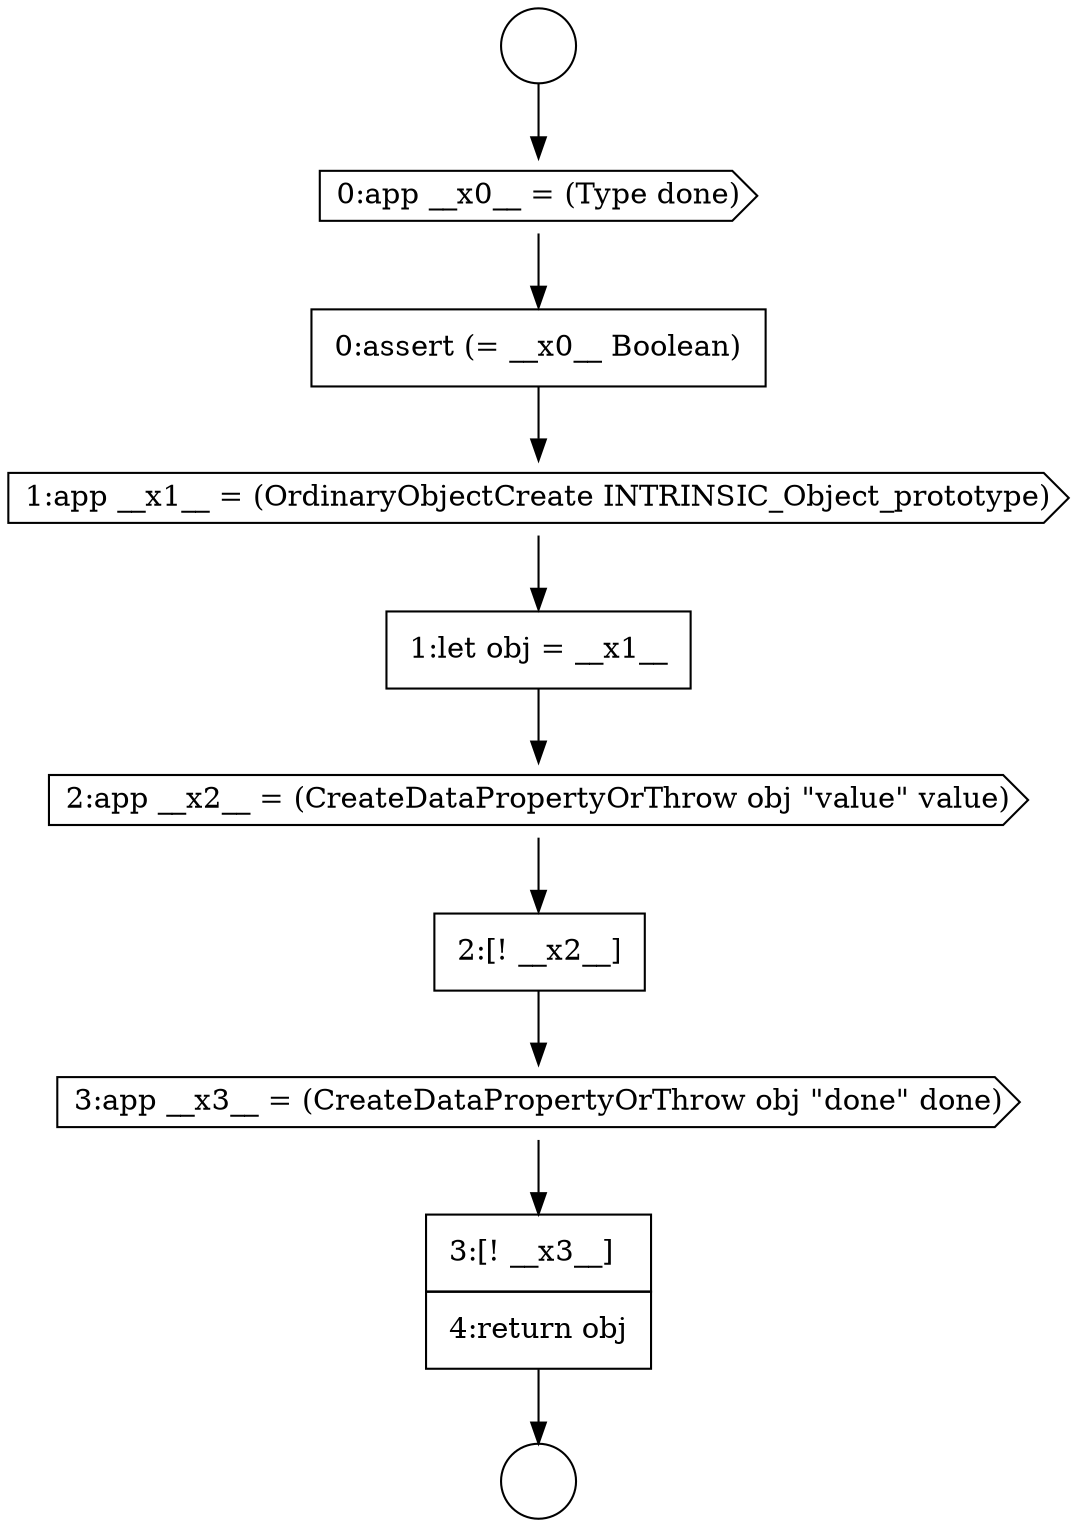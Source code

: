 digraph {
  node1507 [shape=none, margin=0, label=<<font color="black">
    <table border="0" cellborder="1" cellspacing="0" cellpadding="10">
      <tr><td align="left">1:let obj = __x1__</td></tr>
    </table>
  </font>> color="black" fillcolor="white" style=filled]
  node1511 [shape=none, margin=0, label=<<font color="black">
    <table border="0" cellborder="1" cellspacing="0" cellpadding="10">
      <tr><td align="left">3:[! __x3__]</td></tr>
      <tr><td align="left">4:return obj</td></tr>
    </table>
  </font>> color="black" fillcolor="white" style=filled]
  node1502 [shape=circle label=" " color="black" fillcolor="white" style=filled]
  node1510 [shape=cds, label=<<font color="black">3:app __x3__ = (CreateDataPropertyOrThrow obj &quot;done&quot; done)</font>> color="black" fillcolor="white" style=filled]
  node1503 [shape=circle label=" " color="black" fillcolor="white" style=filled]
  node1509 [shape=none, margin=0, label=<<font color="black">
    <table border="0" cellborder="1" cellspacing="0" cellpadding="10">
      <tr><td align="left">2:[! __x2__]</td></tr>
    </table>
  </font>> color="black" fillcolor="white" style=filled]
  node1508 [shape=cds, label=<<font color="black">2:app __x2__ = (CreateDataPropertyOrThrow obj &quot;value&quot; value)</font>> color="black" fillcolor="white" style=filled]
  node1505 [shape=none, margin=0, label=<<font color="black">
    <table border="0" cellborder="1" cellspacing="0" cellpadding="10">
      <tr><td align="left">0:assert (= __x0__ Boolean)</td></tr>
    </table>
  </font>> color="black" fillcolor="white" style=filled]
  node1506 [shape=cds, label=<<font color="black">1:app __x1__ = (OrdinaryObjectCreate INTRINSIC_Object_prototype)</font>> color="black" fillcolor="white" style=filled]
  node1504 [shape=cds, label=<<font color="black">0:app __x0__ = (Type done)</font>> color="black" fillcolor="white" style=filled]
  node1507 -> node1508 [ color="black"]
  node1502 -> node1504 [ color="black"]
  node1504 -> node1505 [ color="black"]
  node1508 -> node1509 [ color="black"]
  node1509 -> node1510 [ color="black"]
  node1511 -> node1503 [ color="black"]
  node1505 -> node1506 [ color="black"]
  node1506 -> node1507 [ color="black"]
  node1510 -> node1511 [ color="black"]
}
